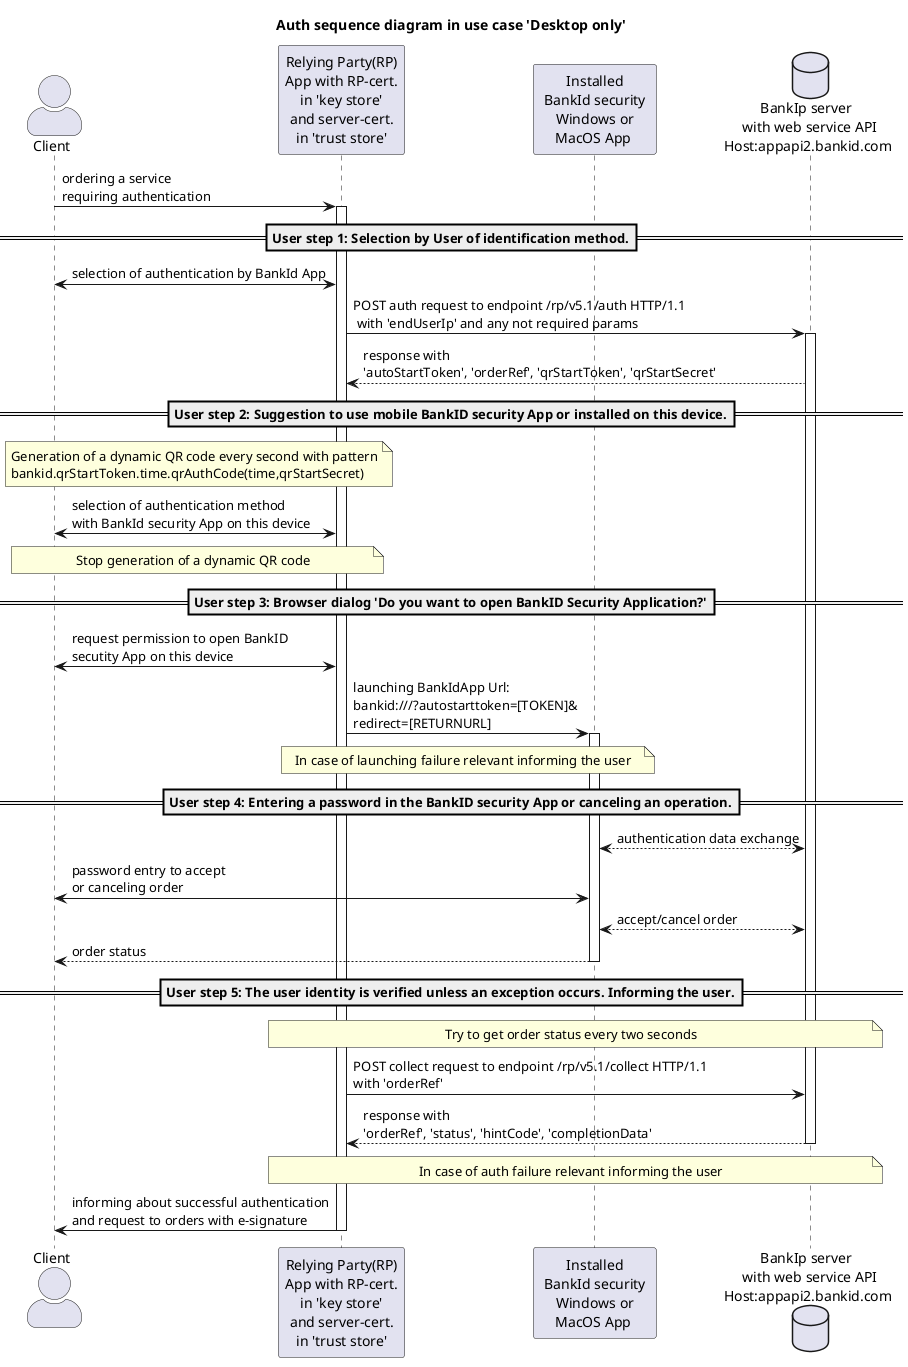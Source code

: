 @startuml
title Auth sequence diagram in use case 'Desktop only'

skinparam actorStyle awesome
actor Client
participant "Installed\n BankId security \nWindows or\nMacOS App " as BankIdApp order 15
participant "Relying Party(RP)\nApp with RP-cert.\nin 'key store'\nand server-cert.\nin 'trust store'" as RP order 10
database "BankIp server \n with web service API\nHost:appapi2.bankid.com" as BankServer order 30
Client -> RP: ordering a service \nrequiring authentication

==User step 1: Selection by User of identification method.==
activate RP
Client <-> RP: selection of authentication by BankId App
RP -> BankServer: POST auth request to endpoint /rp/v5.1/auth HTTP/1.1\n with 'endUserIp' and any not required params

activate BankServer
RP <-- BankServer: response with\n'autoStartToken', 'orderRef', 'qrStartToken', 'qrStartSecret'

==User step 2: Suggestion to use mobile BankID security App or installed on this device.==
note over Client, RP
 Generation of a dynamic QR code every second with pattern
 bankid.qrStartToken.time.qrAuthCode(time,qrStartSecret)
end note
Client <-> RP: selection of authentication method \nwith BankId security App on this device
note over Client, RP
 Stop generation of a dynamic QR code
end note

==User step 3: Browser dialog 'Do you want to open BankID Security Application?'==
Client <-> RP: request permission to open BankID \nsecutity App on this device
RP -> BankIdApp: launching BankIdApp Url:\nbankid:///?autostarttoken=[TOKEN]&\nredirect=[RETURNURL]
note over RP, BankIdApp
 In case of launching failure relevant informing the user
end note

==User step 4: Entering a password in the BankID security App or canceling an operation.==
activate BankIdApp
BankIdApp <--> BankServer: authentication data exchange
Client <-> BankIdApp: password entry to accept \nor canceling order
BankIdApp <--> BankServer: accept/cancel order
Client <-- BankIdApp: order status
deactivate BankIdApp

==User step 5: The user identity is verified unless an exception occurs. Informing the user.==
note over RP, BankServer
 Try to get order status every two seconds
end note
RP -> BankServer: POST collect request to endpoint /rp/v5.1/collect HTTP/1.1\nwith 'orderRef'
RP <-- BankServer: response with \n'orderRef', 'status', 'hintCode', 'completionData'
note over RP, BankServer
 In case of auth failure relevant informing the user
end note
deactivate BankServer

Client <- RP: informing about successful authentication\nand request to orders with e-signature
deactivate RP

@enduml